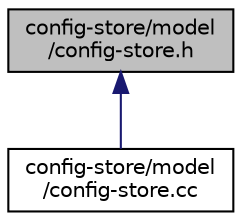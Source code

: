 digraph "config-store/model/config-store.h"
{
  edge [fontname="Helvetica",fontsize="10",labelfontname="Helvetica",labelfontsize="10"];
  node [fontname="Helvetica",fontsize="10",shape=record];
  Node1 [label="config-store/model\l/config-store.h",height=0.2,width=0.4,color="black", fillcolor="grey75", style="filled", fontcolor="black"];
  Node1 -> Node2 [dir="back",color="midnightblue",fontsize="10",style="solid"];
  Node2 [label="config-store/model\l/config-store.cc",height=0.2,width=0.4,color="black", fillcolor="white", style="filled",URL="$dc/d95/config-store_8cc.html"];
}
